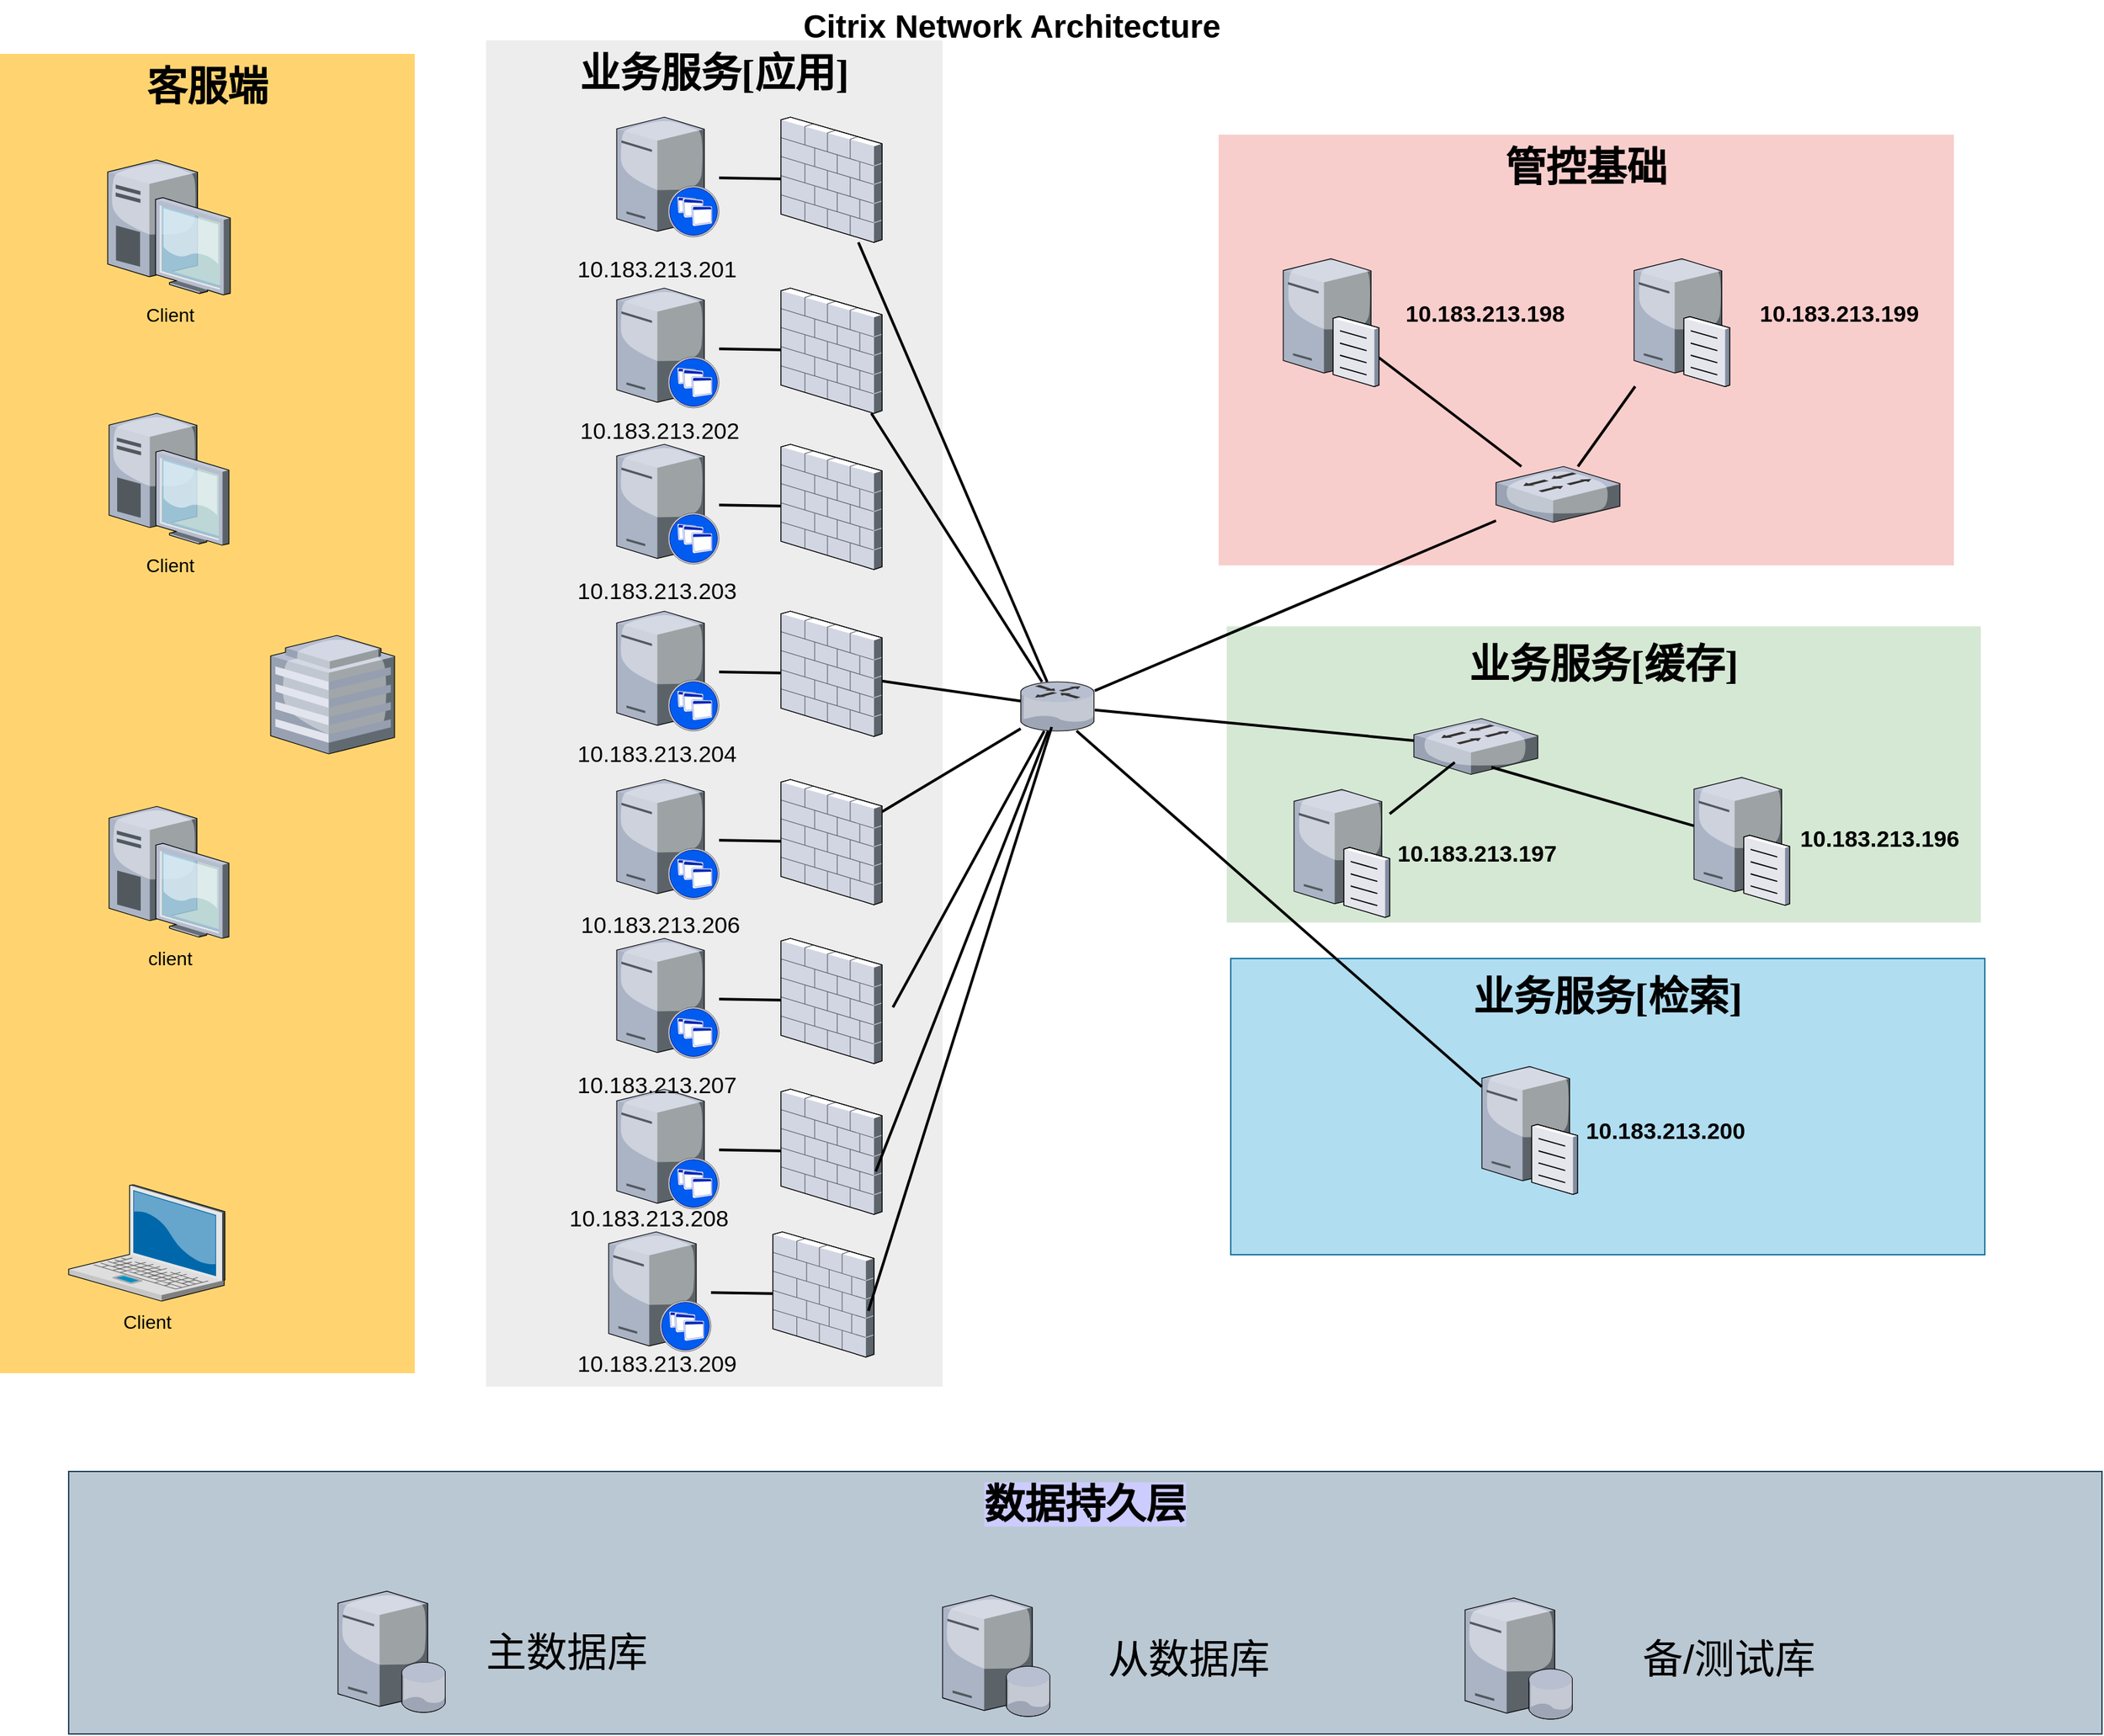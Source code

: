 <mxfile version="20.7.4" type="github">
  <diagram name="Page-1" id="e3a06f82-3646-2815-327d-82caf3d4e204">
    <mxGraphModel dx="2607" dy="1389" grid="1" gridSize="10" guides="1" tooltips="1" connect="1" arrows="1" fold="1" page="1" pageScale="1.5" pageWidth="1169" pageHeight="826" background="none" math="0" shadow="0">
      <root>
        <mxCell id="0" style=";html=1;" />
        <mxCell id="1" style=";html=1;" parent="0" />
        <mxCell id="6a7d8f32e03d9370-61" value="&lt;b&gt;&lt;font style=&quot;font-size: 30px;&quot;&gt;管控基础&lt;/font&gt;&lt;/b&gt;" style="whiteSpace=wrap;html=1;fillColor=#f8cecc;fontSize=14;strokeColor=none;verticalAlign=top;" parent="1" vertex="1">
          <mxGeometry x="1084" y="130" width="546" height="320" as="geometry" />
        </mxCell>
        <mxCell id="6a7d8f32e03d9370-60" value="&lt;p style=&quot;text-indent: 0pt; text-align: left; vertical-align: middle; line-height: 12pt;&quot; class=&quot;MsoNormal&quot;&gt;&lt;b style=&quot;font-size: 30px;&quot;&gt;&lt;font style=&quot;font-size: 30px;&quot;&gt;&lt;span style=&quot;font-family: 宋体;&quot;&gt;业务服务[&lt;/span&gt;&lt;/font&gt;&lt;/b&gt;&lt;b style=&quot;font-family: 宋体; background-color: initial; text-align: center;&quot;&gt;&lt;span style=&quot;font-size: 30px;&quot;&gt;缓存]&lt;/span&gt;&lt;/b&gt;&lt;/p&gt;" style="whiteSpace=wrap;html=1;fillColor=#d5e8d4;fontSize=14;strokeColor=none;verticalAlign=top;" parent="1" vertex="1">
          <mxGeometry x="1090" y="495.25" width="560" height="220" as="geometry" />
        </mxCell>
        <mxCell id="6a7d8f32e03d9370-59" value="&lt;b style=&quot;border-color: var(--border-color); text-align: left; font-size: 30px;&quot;&gt;&lt;font style=&quot;border-color: var(--border-color);&quot;&gt;&lt;span style=&quot;border-color: var(--border-color); font-family: 宋体;&quot;&gt;业务服务[应用&lt;/span&gt;&lt;/font&gt;&lt;/b&gt;&lt;b style=&quot;border-color: var(--border-color); background-color: initial; font-family: 宋体;&quot;&gt;&lt;span style=&quot;border-color: var(--border-color); font-size: 30px;&quot;&gt;]&lt;/span&gt;&lt;/b&gt;" style="whiteSpace=wrap;html=1;fillColor=#EDEDED;fontSize=14;strokeColor=none;verticalAlign=top;" parent="1" vertex="1">
          <mxGeometry x="540" y="60" width="339" height="1000" as="geometry" />
        </mxCell>
        <mxCell id="6a7d8f32e03d9370-57" value="&lt;div style=&quot;text-align: left;&quot;&gt;&lt;font face=&quot;宋体&quot;&gt;&lt;span style=&quot;font-size: 30px;&quot;&gt;&lt;b&gt;客服端&lt;/b&gt;&lt;/span&gt;&lt;/font&gt;&lt;/div&gt;" style="whiteSpace=wrap;html=1;fillColor=#FFD470;gradientColor=none;fontSize=14;strokeColor=none;verticalAlign=top;" parent="1" vertex="1">
          <mxGeometry x="179" y="70" width="308" height="980" as="geometry" />
        </mxCell>
        <mxCell id="6a7d8f32e03d9370-2" value="Client" style="verticalLabelPosition=bottom;aspect=fixed;html=1;verticalAlign=top;strokeColor=none;shape=mxgraph.citrix.laptop_2;fillColor=#66B2FF;gradientColor=#0066CC;fontSize=14;" parent="1" vertex="1">
          <mxGeometry x="230.0" y="910" width="116" height="86.5" as="geometry" />
        </mxCell>
        <mxCell id="6a7d8f32e03d9370-3" value="client" style="verticalLabelPosition=bottom;aspect=fixed;html=1;verticalAlign=top;strokeColor=none;shape=mxgraph.citrix.desktop;fillColor=#66B2FF;gradientColor=#0066CC;fontSize=14;" parent="1" vertex="1">
          <mxGeometry x="260.0" y="629" width="89" height="98" as="geometry" />
        </mxCell>
        <mxCell id="6a7d8f32e03d9370-4" value="Client" style="verticalLabelPosition=bottom;aspect=fixed;html=1;verticalAlign=top;strokeColor=none;shape=mxgraph.citrix.desktop;fillColor=#66B2FF;gradientColor=#0066CC;fontSize=14;" parent="1" vertex="1">
          <mxGeometry x="260.0" y="337.0" width="89" height="98" as="geometry" />
        </mxCell>
        <mxCell id="6a7d8f32e03d9370-5" value="Client" style="verticalLabelPosition=bottom;aspect=fixed;html=1;verticalAlign=top;strokeColor=none;shape=mxgraph.citrix.desktop;fillColor=#66B2FF;gradientColor=#0066CC;fontSize=14;" parent="1" vertex="1">
          <mxGeometry x="259" y="148.8" width="91" height="100.2" as="geometry" />
        </mxCell>
        <mxCell id="6a7d8f32e03d9370-39" style="edgeStyle=none;rounded=0;html=1;startSize=10;endSize=10;jettySize=auto;orthogonalLoop=1;fontSize=14;endArrow=none;endFill=0;strokeWidth=2;" parent="1" source="6a7d8f32e03d9370-8" target="6a7d8f32e03d9370-21" edge="1">
          <mxGeometry relative="1" as="geometry">
            <mxPoint x="737" y="760" as="targetPoint" />
          </mxGeometry>
        </mxCell>
        <mxCell id="6a7d8f32e03d9370-8" value="" style="verticalLabelPosition=bottom;aspect=fixed;html=1;verticalAlign=top;strokeColor=none;shape=mxgraph.citrix.xenapp_server;fillColor=#66B2FF;gradientColor=#0066CC;fontSize=14;" parent="1" vertex="1">
          <mxGeometry x="637.0" y="727" width="76" height="89" as="geometry" />
        </mxCell>
        <mxCell id="6a7d8f32e03d9370-40" style="edgeStyle=none;rounded=0;html=1;startSize=10;endSize=10;jettySize=auto;orthogonalLoop=1;fontSize=14;endArrow=none;endFill=0;strokeWidth=2;" parent="1" source="6a7d8f32e03d9370-9" target="6a7d8f32e03d9370-20" edge="1">
          <mxGeometry relative="1" as="geometry" />
        </mxCell>
        <mxCell id="6a7d8f32e03d9370-9" value="" style="verticalLabelPosition=bottom;aspect=fixed;html=1;verticalAlign=top;strokeColor=none;shape=mxgraph.citrix.xenapp_server;fillColor=#66B2FF;gradientColor=#0066CC;fontSize=14;" parent="1" vertex="1">
          <mxGeometry x="637.0" y="609" width="76" height="89" as="geometry" />
        </mxCell>
        <mxCell id="6a7d8f32e03d9370-41" style="edgeStyle=none;rounded=0;html=1;startSize=10;endSize=10;jettySize=auto;orthogonalLoop=1;fontSize=14;endArrow=none;endFill=0;strokeWidth=2;" parent="1" source="6a7d8f32e03d9370-10" target="6a7d8f32e03d9370-19" edge="1">
          <mxGeometry relative="1" as="geometry" />
        </mxCell>
        <mxCell id="6a7d8f32e03d9370-10" value="" style="verticalLabelPosition=bottom;aspect=fixed;html=1;verticalAlign=top;strokeColor=none;shape=mxgraph.citrix.xenapp_server;fillColor=#66B2FF;gradientColor=#0066CC;fontSize=14;" parent="1" vertex="1">
          <mxGeometry x="637.0" y="484" width="76" height="89" as="geometry" />
        </mxCell>
        <mxCell id="6a7d8f32e03d9370-42" style="edgeStyle=none;rounded=0;html=1;startSize=10;endSize=10;jettySize=auto;orthogonalLoop=1;fontSize=14;endArrow=none;endFill=0;strokeWidth=2;" parent="1" source="6a7d8f32e03d9370-11" target="6a7d8f32e03d9370-18" edge="1">
          <mxGeometry relative="1" as="geometry" />
        </mxCell>
        <mxCell id="6a7d8f32e03d9370-11" value="" style="verticalLabelPosition=bottom;aspect=fixed;html=1;verticalAlign=top;strokeColor=none;shape=mxgraph.citrix.xenapp_server;fillColor=#66B2FF;gradientColor=#0066CC;fontSize=14;" parent="1" vertex="1">
          <mxGeometry x="637.0" y="244" width="76" height="89" as="geometry" />
        </mxCell>
        <mxCell id="6a7d8f32e03d9370-43" style="edgeStyle=none;rounded=0;html=1;startSize=10;endSize=10;jettySize=auto;orthogonalLoop=1;fontSize=14;endArrow=none;endFill=0;strokeWidth=2;" parent="1" source="6a7d8f32e03d9370-12" target="6a7d8f32e03d9370-17" edge="1">
          <mxGeometry relative="1" as="geometry" />
        </mxCell>
        <mxCell id="6a7d8f32e03d9370-12" value="" style="verticalLabelPosition=bottom;aspect=fixed;html=1;verticalAlign=top;strokeColor=none;shape=mxgraph.citrix.xenapp_server;fillColor=#66B2FF;gradientColor=#0066CC;fontSize=14;" parent="1" vertex="1">
          <mxGeometry x="637.0" y="117" width="76" height="89" as="geometry" />
        </mxCell>
        <mxCell id="6a7d8f32e03d9370-52" style="edgeStyle=none;rounded=0;html=1;startSize=10;endSize=10;jettySize=auto;orthogonalLoop=1;fontSize=14;endArrow=none;endFill=0;strokeWidth=2;" parent="1" source="6a7d8f32e03d9370-13" target="6a7d8f32e03d9370-26" edge="1">
          <mxGeometry relative="1" as="geometry" />
        </mxCell>
        <mxCell id="6a7d8f32e03d9370-13" value="" style="verticalLabelPosition=bottom;aspect=fixed;html=1;verticalAlign=top;strokeColor=none;shape=mxgraph.citrix.router;fillColor=#66B2FF;gradientColor=#0066CC;fontSize=14;" parent="1" vertex="1">
          <mxGeometry x="937" y="536.5" width="55" height="36.5" as="geometry" />
        </mxCell>
        <mxCell id="6a7d8f32e03d9370-44" style="edgeStyle=none;rounded=0;html=1;startSize=10;endSize=10;jettySize=auto;orthogonalLoop=1;fontSize=14;endArrow=none;endFill=0;strokeWidth=2;" parent="1" source="6a7d8f32e03d9370-17" target="6a7d8f32e03d9370-13" edge="1">
          <mxGeometry relative="1" as="geometry" />
        </mxCell>
        <mxCell id="6a7d8f32e03d9370-17" value="" style="verticalLabelPosition=bottom;aspect=fixed;html=1;verticalAlign=top;strokeColor=none;shape=mxgraph.citrix.firewall;fillColor=#66B2FF;gradientColor=#0066CC;fontSize=14;" parent="1" vertex="1">
          <mxGeometry x="759" y="117" width="75" height="93" as="geometry" />
        </mxCell>
        <mxCell id="6a7d8f32e03d9370-45" style="edgeStyle=none;rounded=0;html=1;startSize=10;endSize=10;jettySize=auto;orthogonalLoop=1;fontSize=14;endArrow=none;endFill=0;strokeWidth=2;" parent="1" source="6a7d8f32e03d9370-18" target="6a7d8f32e03d9370-13" edge="1">
          <mxGeometry relative="1" as="geometry" />
        </mxCell>
        <mxCell id="6a7d8f32e03d9370-18" value="" style="verticalLabelPosition=bottom;aspect=fixed;html=1;verticalAlign=top;strokeColor=none;shape=mxgraph.citrix.firewall;fillColor=#66B2FF;gradientColor=#0066CC;fontSize=14;" parent="1" vertex="1">
          <mxGeometry x="759" y="244" width="75" height="93" as="geometry" />
        </mxCell>
        <mxCell id="6a7d8f32e03d9370-46" style="edgeStyle=none;rounded=0;html=1;startSize=10;endSize=10;jettySize=auto;orthogonalLoop=1;fontSize=14;endArrow=none;endFill=0;strokeWidth=2;" parent="1" source="6a7d8f32e03d9370-19" target="6a7d8f32e03d9370-13" edge="1">
          <mxGeometry relative="1" as="geometry" />
        </mxCell>
        <mxCell id="6a7d8f32e03d9370-19" value="" style="verticalLabelPosition=bottom;aspect=fixed;html=1;verticalAlign=top;strokeColor=none;shape=mxgraph.citrix.firewall;fillColor=#66B2FF;gradientColor=#0066CC;fontSize=14;" parent="1" vertex="1">
          <mxGeometry x="759" y="484" width="75" height="93" as="geometry" />
        </mxCell>
        <mxCell id="6a7d8f32e03d9370-47" style="edgeStyle=none;rounded=0;html=1;startSize=10;endSize=10;jettySize=auto;orthogonalLoop=1;fontSize=14;endArrow=none;endFill=0;strokeWidth=2;" parent="1" source="6a7d8f32e03d9370-20" target="6a7d8f32e03d9370-13" edge="1">
          <mxGeometry relative="1" as="geometry" />
        </mxCell>
        <mxCell id="6a7d8f32e03d9370-20" value="" style="verticalLabelPosition=bottom;aspect=fixed;html=1;verticalAlign=top;strokeColor=none;shape=mxgraph.citrix.firewall;fillColor=#66B2FF;gradientColor=#0066CC;fontSize=14;" parent="1" vertex="1">
          <mxGeometry x="759" y="609" width="75" height="93" as="geometry" />
        </mxCell>
        <mxCell id="6a7d8f32e03d9370-48" style="edgeStyle=none;rounded=0;html=1;startSize=10;endSize=10;jettySize=auto;orthogonalLoop=1;fontSize=14;endArrow=none;endFill=0;strokeWidth=2;exitX=1.108;exitY=0.551;exitDx=0;exitDy=0;exitPerimeter=0;" parent="1" source="6a7d8f32e03d9370-21" target="6a7d8f32e03d9370-13" edge="1">
          <mxGeometry relative="1" as="geometry" />
        </mxCell>
        <mxCell id="6a7d8f32e03d9370-21" value="" style="verticalLabelPosition=bottom;aspect=fixed;html=1;verticalAlign=top;strokeColor=none;shape=mxgraph.citrix.firewall;fillColor=#66B2FF;gradientColor=#0066CC;fontSize=14;" parent="1" vertex="1">
          <mxGeometry x="759" y="727" width="75" height="93" as="geometry" />
        </mxCell>
        <mxCell id="6a7d8f32e03d9370-24" value="" style="verticalLabelPosition=bottom;aspect=fixed;html=1;verticalAlign=top;strokeColor=none;shape=mxgraph.citrix.hq_enterprise;fillColor=#66B2FF;gradientColor=#0066CC;fontSize=14;" parent="1" vertex="1">
          <mxGeometry x="380" y="502" width="92" height="88" as="geometry" />
        </mxCell>
        <mxCell id="6a7d8f32e03d9370-53" style="edgeStyle=none;rounded=0;html=1;startSize=10;endSize=10;jettySize=auto;orthogonalLoop=1;fontSize=14;endArrow=none;endFill=0;strokeWidth=2;" parent="1" source="6a7d8f32e03d9370-26" target="AShqDRB2V2RO8msGJ4xt-2" edge="1">
          <mxGeometry relative="1" as="geometry">
            <mxPoint x="1234.498" y="409.0" as="targetPoint" />
          </mxGeometry>
        </mxCell>
        <mxCell id="6a7d8f32e03d9370-54" style="edgeStyle=none;rounded=0;html=1;startSize=10;endSize=10;jettySize=auto;orthogonalLoop=1;fontSize=14;endArrow=none;endFill=0;strokeWidth=2;" parent="1" source="6a7d8f32e03d9370-26" target="AShqDRB2V2RO8msGJ4xt-3" edge="1">
          <mxGeometry relative="1" as="geometry">
            <mxPoint x="1359" y="433.9" as="targetPoint" />
          </mxGeometry>
        </mxCell>
        <mxCell id="6a7d8f32e03d9370-26" value="" style="verticalLabelPosition=bottom;aspect=fixed;html=1;verticalAlign=top;strokeColor=none;shape=mxgraph.citrix.switch;fillColor=#66B2FF;gradientColor=#0066CC;fontSize=14;" parent="1" vertex="1">
          <mxGeometry x="1290" y="376.5" width="92" height="41.5" as="geometry" />
        </mxCell>
        <mxCell id="6a7d8f32e03d9370-62" value="Citrix Network Architecture" style="text;strokeColor=none;fillColor=none;html=1;fontSize=24;fontStyle=1;verticalAlign=middle;align=center;" parent="1" vertex="1">
          <mxGeometry x="499" y="30" width="861" height="40" as="geometry" />
        </mxCell>
        <mxCell id="AShqDRB2V2RO8msGJ4xt-2" value="" style="verticalLabelPosition=bottom;sketch=0;aspect=fixed;html=1;verticalAlign=top;align=center;outlineConnect=0;shape=mxgraph.citrix.file_server;labelBackgroundColor=none;" vertex="1" parent="1">
          <mxGeometry x="1132" y="220" width="71" height="97" as="geometry" />
        </mxCell>
        <mxCell id="AShqDRB2V2RO8msGJ4xt-3" value="" style="verticalLabelPosition=bottom;sketch=0;aspect=fixed;html=1;verticalAlign=top;strokeColor=none;align=center;outlineConnect=0;shape=mxgraph.citrix.file_server;" vertex="1" parent="1">
          <mxGeometry x="1392.5" y="220" width="71" height="97" as="geometry" />
        </mxCell>
        <mxCell id="AShqDRB2V2RO8msGJ4xt-8" value="10.183.213.198" style="text;strokeColor=none;align=center;fillColor=none;html=1;verticalAlign=middle;whiteSpace=wrap;rounded=0;labelBackgroundColor=none;fontSize=17;fontStyle=1" vertex="1" parent="1">
          <mxGeometry x="1217" y="249" width="130" height="30" as="geometry" />
        </mxCell>
        <mxCell id="AShqDRB2V2RO8msGJ4xt-11" value="10.183.213.199" style="text;strokeColor=none;align=center;fillColor=none;html=1;verticalAlign=middle;whiteSpace=wrap;rounded=0;labelBackgroundColor=none;fontSize=17;fontStyle=1" vertex="1" parent="1">
          <mxGeometry x="1480" y="249" width="130" height="30" as="geometry" />
        </mxCell>
        <mxCell id="AShqDRB2V2RO8msGJ4xt-13" value="&lt;b&gt;&lt;font style=&quot;font-size: 30px; background-color: rgb(204, 204, 255);&quot;&gt;数据持久层&lt;/font&gt;&lt;/b&gt;" style="whiteSpace=wrap;html=1;fontSize=14;verticalAlign=top;fillColor=#bac8d3;strokeColor=#23445d;" vertex="1" parent="1">
          <mxGeometry x="230" y="1123" width="1510" height="195" as="geometry" />
        </mxCell>
        <mxCell id="AShqDRB2V2RO8msGJ4xt-16" value="" style="verticalLabelPosition=bottom;sketch=0;aspect=fixed;html=1;verticalAlign=top;strokeColor=none;align=center;outlineConnect=0;shape=mxgraph.citrix.database_server;labelBackgroundColor=none;fontSize=30;" vertex="1" parent="1">
          <mxGeometry x="430" y="1212" width="80" height="90" as="geometry" />
        </mxCell>
        <mxCell id="AShqDRB2V2RO8msGJ4xt-17" value="" style="verticalLabelPosition=bottom;sketch=0;aspect=fixed;html=1;verticalAlign=top;strokeColor=none;align=center;outlineConnect=0;shape=mxgraph.citrix.database_server;labelBackgroundColor=none;fontSize=30;" vertex="1" parent="1">
          <mxGeometry x="1267" y="1217" width="80" height="90" as="geometry" />
        </mxCell>
        <mxCell id="AShqDRB2V2RO8msGJ4xt-18" value="" style="verticalLabelPosition=bottom;sketch=0;aspect=fixed;html=1;verticalAlign=top;strokeColor=none;align=center;outlineConnect=0;shape=mxgraph.citrix.database_server;labelBackgroundColor=none;fontSize=30;" vertex="1" parent="1">
          <mxGeometry x="879" y="1215" width="80" height="90" as="geometry" />
        </mxCell>
        <mxCell id="AShqDRB2V2RO8msGJ4xt-19" value="主数据库" style="text;strokeColor=none;align=center;fillColor=none;html=1;verticalAlign=middle;whiteSpace=wrap;rounded=0;labelBackgroundColor=none;fontSize=30;" vertex="1" parent="1">
          <mxGeometry x="530" y="1242" width="140" height="30" as="geometry" />
        </mxCell>
        <mxCell id="AShqDRB2V2RO8msGJ4xt-20" value="从数据库" style="text;strokeColor=none;align=center;fillColor=none;html=1;verticalAlign=middle;whiteSpace=wrap;rounded=0;labelBackgroundColor=none;fontSize=30;" vertex="1" parent="1">
          <mxGeometry x="992" y="1247" width="140" height="30" as="geometry" />
        </mxCell>
        <mxCell id="AShqDRB2V2RO8msGJ4xt-21" value="备/测试库" style="text;strokeColor=none;align=center;fillColor=none;html=1;verticalAlign=middle;whiteSpace=wrap;rounded=0;labelBackgroundColor=none;fontSize=30;" vertex="1" parent="1">
          <mxGeometry x="1392.5" y="1247" width="140" height="30" as="geometry" />
        </mxCell>
        <mxCell id="AShqDRB2V2RO8msGJ4xt-22" value="" style="verticalLabelPosition=bottom;sketch=0;aspect=fixed;html=1;verticalAlign=top;align=center;outlineConnect=0;shape=mxgraph.citrix.file_server;labelBackgroundColor=none;" vertex="1" parent="1">
          <mxGeometry x="1437" y="605.25" width="71" height="97" as="geometry" />
        </mxCell>
        <mxCell id="AShqDRB2V2RO8msGJ4xt-23" value="10.183.213.196" style="text;strokeColor=none;align=center;fillColor=none;html=1;verticalAlign=middle;whiteSpace=wrap;rounded=0;labelBackgroundColor=none;fontSize=17;fontStyle=1" vertex="1" parent="1">
          <mxGeometry x="1510" y="638.75" width="130" height="30" as="geometry" />
        </mxCell>
        <mxCell id="AShqDRB2V2RO8msGJ4xt-24" value="" style="verticalLabelPosition=bottom;sketch=0;aspect=fixed;html=1;verticalAlign=top;align=center;outlineConnect=0;shape=mxgraph.citrix.file_server;labelBackgroundColor=none;" vertex="1" parent="1">
          <mxGeometry x="1140" y="614.25" width="71" height="97" as="geometry" />
        </mxCell>
        <mxCell id="AShqDRB2V2RO8msGJ4xt-25" value="10.183.213.197" style="text;strokeColor=none;align=center;fillColor=none;html=1;verticalAlign=middle;whiteSpace=wrap;rounded=0;labelBackgroundColor=none;fontSize=17;fontStyle=1" vertex="1" parent="1">
          <mxGeometry x="1211" y="649.75" width="130" height="30" as="geometry" />
        </mxCell>
        <mxCell id="AShqDRB2V2RO8msGJ4xt-26" value="" style="verticalLabelPosition=bottom;aspect=fixed;html=1;verticalAlign=top;strokeColor=none;shape=mxgraph.citrix.switch;fillColor=#66B2FF;gradientColor=#0066CC;fontSize=14;" vertex="1" parent="1">
          <mxGeometry x="1229" y="563.75" width="92" height="41.5" as="geometry" />
        </mxCell>
        <mxCell id="AShqDRB2V2RO8msGJ4xt-29" style="edgeStyle=none;rounded=0;html=1;startSize=10;endSize=10;jettySize=auto;orthogonalLoop=1;fontSize=14;endArrow=none;endFill=0;strokeWidth=2;entryX=0.33;entryY=0.783;entryDx=0;entryDy=0;entryPerimeter=0;" edge="1" parent="1" source="AShqDRB2V2RO8msGJ4xt-24" target="AShqDRB2V2RO8msGJ4xt-26">
          <mxGeometry relative="1" as="geometry">
            <mxPoint x="1048" y="410.959" as="sourcePoint" />
            <mxPoint x="1300" y="595.25" as="targetPoint" />
          </mxGeometry>
        </mxCell>
        <mxCell id="AShqDRB2V2RO8msGJ4xt-30" style="edgeStyle=none;rounded=0;html=1;startSize=10;endSize=10;jettySize=auto;orthogonalLoop=1;fontSize=14;endArrow=none;endFill=0;strokeWidth=2;entryX=0.626;entryY=0.871;entryDx=0;entryDy=0;entryPerimeter=0;" edge="1" parent="1" source="AShqDRB2V2RO8msGJ4xt-22" target="AShqDRB2V2RO8msGJ4xt-26">
          <mxGeometry relative="1" as="geometry">
            <mxPoint x="1221.0" y="653.859" as="sourcePoint" />
            <mxPoint x="1327.56" y="597.156" as="targetPoint" />
          </mxGeometry>
        </mxCell>
        <mxCell id="AShqDRB2V2RO8msGJ4xt-32" style="edgeStyle=none;rounded=0;html=1;startSize=10;endSize=10;jettySize=auto;orthogonalLoop=1;fontSize=14;endArrow=none;endFill=0;strokeWidth=2;" edge="1" parent="1" source="6a7d8f32e03d9370-13" target="AShqDRB2V2RO8msGJ4xt-26">
          <mxGeometry relative="1" as="geometry">
            <mxPoint x="1038" y="605.709" as="sourcePoint" />
            <mxPoint x="1185.0" y="554.709" as="targetPoint" />
          </mxGeometry>
        </mxCell>
        <mxCell id="AShqDRB2V2RO8msGJ4xt-33" value="&lt;p style=&quot;text-indent: 0pt; text-align: left; vertical-align: middle; line-height: 12pt;&quot; class=&quot;MsoNormal&quot;&gt;&lt;b style=&quot;font-size: 30px;&quot;&gt;&lt;font style=&quot;font-size: 30px;&quot;&gt;&lt;span style=&quot;font-family: 宋体;&quot;&gt;业务服务[检索&lt;/span&gt;&lt;/font&gt;&lt;/b&gt;&lt;b style=&quot;font-family: 宋体; background-color: initial; text-align: center;&quot;&gt;&lt;span style=&quot;font-size: 30px;&quot;&gt;]&lt;/span&gt;&lt;/b&gt;&lt;/p&gt;" style="whiteSpace=wrap;html=1;fillColor=#b1ddf0;fontSize=14;strokeColor=#10739e;verticalAlign=top;" vertex="1" parent="1">
          <mxGeometry x="1093" y="742" width="560" height="220" as="geometry" />
        </mxCell>
        <mxCell id="AShqDRB2V2RO8msGJ4xt-34" value="" style="verticalLabelPosition=bottom;sketch=0;aspect=fixed;html=1;verticalAlign=top;align=center;outlineConnect=0;shape=mxgraph.citrix.file_server;labelBackgroundColor=none;" vertex="1" parent="1">
          <mxGeometry x="1279.5" y="820" width="71" height="97" as="geometry" />
        </mxCell>
        <mxCell id="AShqDRB2V2RO8msGJ4xt-35" value="10.183.213.200" style="text;strokeColor=none;align=center;fillColor=none;html=1;verticalAlign=middle;whiteSpace=wrap;rounded=0;labelBackgroundColor=none;fontSize=17;fontStyle=1" vertex="1" parent="1">
          <mxGeometry x="1350.5" y="855.5" width="130" height="30" as="geometry" />
        </mxCell>
        <mxCell id="AShqDRB2V2RO8msGJ4xt-39" style="edgeStyle=none;rounded=0;html=1;startSize=10;endSize=10;jettySize=auto;orthogonalLoop=1;fontSize=14;endArrow=none;endFill=0;strokeWidth=2;exitX=0.754;exitY=0.995;exitDx=0;exitDy=0;exitPerimeter=0;" edge="1" parent="1" source="6a7d8f32e03d9370-13" target="AShqDRB2V2RO8msGJ4xt-34">
          <mxGeometry relative="1" as="geometry">
            <mxPoint x="960" y="564" as="sourcePoint" />
            <mxPoint x="1246.579" y="573.75" as="targetPoint" />
          </mxGeometry>
        </mxCell>
        <mxCell id="AShqDRB2V2RO8msGJ4xt-40" style="edgeStyle=none;rounded=0;html=1;startSize=10;endSize=10;jettySize=auto;orthogonalLoop=1;fontSize=14;endArrow=none;endFill=0;strokeWidth=2;" edge="1" parent="1" source="AShqDRB2V2RO8msGJ4xt-41" target="AShqDRB2V2RO8msGJ4xt-42">
          <mxGeometry relative="1" as="geometry">
            <mxPoint x="737" y="872" as="targetPoint" />
          </mxGeometry>
        </mxCell>
        <mxCell id="AShqDRB2V2RO8msGJ4xt-41" value="" style="verticalLabelPosition=bottom;aspect=fixed;html=1;verticalAlign=top;strokeColor=none;shape=mxgraph.citrix.xenapp_server;fillColor=#66B2FF;gradientColor=#0066CC;fontSize=14;" vertex="1" parent="1">
          <mxGeometry x="637.0" y="839" width="76" height="89" as="geometry" />
        </mxCell>
        <mxCell id="AShqDRB2V2RO8msGJ4xt-42" value="" style="verticalLabelPosition=bottom;aspect=fixed;html=1;verticalAlign=top;strokeColor=none;shape=mxgraph.citrix.firewall;fillColor=#66B2FF;gradientColor=#0066CC;fontSize=14;" vertex="1" parent="1">
          <mxGeometry x="759" y="839" width="75" height="93" as="geometry" />
        </mxCell>
        <mxCell id="AShqDRB2V2RO8msGJ4xt-46" style="edgeStyle=none;rounded=0;html=1;startSize=10;endSize=10;jettySize=auto;orthogonalLoop=1;fontSize=14;endArrow=none;endFill=0;strokeWidth=2;" edge="1" parent="1" source="AShqDRB2V2RO8msGJ4xt-47" target="AShqDRB2V2RO8msGJ4xt-48">
          <mxGeometry relative="1" as="geometry" />
        </mxCell>
        <mxCell id="AShqDRB2V2RO8msGJ4xt-47" value="" style="verticalLabelPosition=bottom;aspect=fixed;html=1;verticalAlign=top;strokeColor=none;shape=mxgraph.citrix.xenapp_server;fillColor=#66B2FF;gradientColor=#0066CC;fontSize=14;" vertex="1" parent="1">
          <mxGeometry x="637.0" y="360" width="76" height="89" as="geometry" />
        </mxCell>
        <mxCell id="AShqDRB2V2RO8msGJ4xt-48" value="" style="verticalLabelPosition=bottom;aspect=fixed;html=1;verticalAlign=top;strokeColor=none;shape=mxgraph.citrix.firewall;fillColor=#66B2FF;gradientColor=#0066CC;fontSize=14;" vertex="1" parent="1">
          <mxGeometry x="759" y="360" width="75" height="93" as="geometry" />
        </mxCell>
        <mxCell id="AShqDRB2V2RO8msGJ4xt-49" style="edgeStyle=none;rounded=0;html=1;startSize=10;endSize=10;jettySize=auto;orthogonalLoop=1;fontSize=14;endArrow=none;endFill=0;strokeWidth=2;" edge="1" parent="1" source="AShqDRB2V2RO8msGJ4xt-50" target="AShqDRB2V2RO8msGJ4xt-51">
          <mxGeometry relative="1" as="geometry">
            <mxPoint x="731" y="978" as="targetPoint" />
          </mxGeometry>
        </mxCell>
        <mxCell id="AShqDRB2V2RO8msGJ4xt-50" value="" style="verticalLabelPosition=bottom;aspect=fixed;html=1;verticalAlign=top;strokeColor=none;shape=mxgraph.citrix.xenapp_server;fillColor=#66B2FF;gradientColor=#0066CC;fontSize=14;" vertex="1" parent="1">
          <mxGeometry x="631.0" y="945" width="76" height="89" as="geometry" />
        </mxCell>
        <mxCell id="AShqDRB2V2RO8msGJ4xt-51" value="" style="verticalLabelPosition=bottom;aspect=fixed;html=1;verticalAlign=top;strokeColor=none;shape=mxgraph.citrix.firewall;fillColor=#66B2FF;gradientColor=#0066CC;fontSize=14;" vertex="1" parent="1">
          <mxGeometry x="753" y="945" width="75" height="93" as="geometry" />
        </mxCell>
        <mxCell id="AShqDRB2V2RO8msGJ4xt-52" style="edgeStyle=none;rounded=0;html=1;startSize=10;endSize=10;jettySize=auto;orthogonalLoop=1;fontSize=14;endArrow=none;endFill=0;strokeWidth=2;exitX=0.938;exitY=0.657;exitDx=0;exitDy=0;exitPerimeter=0;" edge="1" parent="1" source="AShqDRB2V2RO8msGJ4xt-42" target="6a7d8f32e03d9370-13">
          <mxGeometry relative="1" as="geometry">
            <mxPoint x="842.212" y="737" as="sourcePoint" />
            <mxPoint x="960.484" y="583" as="targetPoint" />
          </mxGeometry>
        </mxCell>
        <mxCell id="AShqDRB2V2RO8msGJ4xt-53" style="edgeStyle=none;rounded=0;html=1;startSize=10;endSize=10;jettySize=auto;orthogonalLoop=1;fontSize=14;endArrow=none;endFill=0;strokeWidth=2;exitX=0.945;exitY=0.631;exitDx=0;exitDy=0;exitPerimeter=0;" edge="1" parent="1" source="AShqDRB2V2RO8msGJ4xt-51">
          <mxGeometry relative="1" as="geometry">
            <mxPoint x="839.35" y="910.101" as="sourcePoint" />
            <mxPoint x="960" y="570" as="targetPoint" />
          </mxGeometry>
        </mxCell>
        <mxCell id="AShqDRB2V2RO8msGJ4xt-55" value="&lt;font style=&quot;font-size: 17px;&quot;&gt;10.183.213.201&lt;/font&gt;" style="text;align=center;html=1;verticalAlign=middle;whiteSpace=wrap;rounded=0;labelBackgroundColor=none;fontSize=30;" vertex="1" parent="1">
          <mxGeometry x="637" y="210" width="60" height="30" as="geometry" />
        </mxCell>
        <mxCell id="AShqDRB2V2RO8msGJ4xt-57" value="&lt;font style=&quot;font-size: 17px;&quot;&gt;10.183.213.202&lt;/font&gt;" style="text;align=center;html=1;verticalAlign=middle;whiteSpace=wrap;rounded=0;labelBackgroundColor=none;fontSize=30;" vertex="1" parent="1">
          <mxGeometry x="639" y="330" width="60" height="30" as="geometry" />
        </mxCell>
        <mxCell id="AShqDRB2V2RO8msGJ4xt-58" value="&lt;font style=&quot;font-size: 17px;&quot;&gt;10.183.213.203&lt;/font&gt;" style="text;align=center;html=1;verticalAlign=middle;whiteSpace=wrap;rounded=0;labelBackgroundColor=none;fontSize=30;" vertex="1" parent="1">
          <mxGeometry x="637" y="449" width="60" height="30" as="geometry" />
        </mxCell>
        <mxCell id="AShqDRB2V2RO8msGJ4xt-59" value="&lt;font style=&quot;font-size: 17px;&quot;&gt;10.183.213.204&lt;/font&gt;" style="text;align=center;html=1;verticalAlign=middle;whiteSpace=wrap;rounded=0;labelBackgroundColor=none;fontSize=30;" vertex="1" parent="1">
          <mxGeometry x="637" y="569.5" width="60" height="30" as="geometry" />
        </mxCell>
        <mxCell id="AShqDRB2V2RO8msGJ4xt-60" value="&lt;font style=&quot;font-size: 17px;&quot;&gt;10.183.213.206&lt;/font&gt;" style="text;align=center;html=1;verticalAlign=middle;whiteSpace=wrap;rounded=0;labelBackgroundColor=none;fontSize=30;" vertex="1" parent="1">
          <mxGeometry x="639" y="697" width="61" height="30" as="geometry" />
        </mxCell>
        <mxCell id="AShqDRB2V2RO8msGJ4xt-61" value="&lt;font style=&quot;font-size: 17px;&quot;&gt;10.183.213.207&lt;/font&gt;" style="text;align=center;html=1;verticalAlign=middle;whiteSpace=wrap;rounded=0;labelBackgroundColor=none;fontSize=30;" vertex="1" parent="1">
          <mxGeometry x="637" y="816" width="60" height="30" as="geometry" />
        </mxCell>
        <mxCell id="AShqDRB2V2RO8msGJ4xt-62" value="&lt;font style=&quot;font-size: 17px;&quot;&gt;10.183.213.208&lt;/font&gt;" style="text;align=center;html=1;verticalAlign=middle;whiteSpace=wrap;rounded=0;labelBackgroundColor=none;fontSize=30;" vertex="1" parent="1">
          <mxGeometry x="631" y="915" width="60" height="30" as="geometry" />
        </mxCell>
        <mxCell id="AShqDRB2V2RO8msGJ4xt-63" value="&lt;font style=&quot;font-size: 17px;&quot;&gt;10.183.213.209&lt;/font&gt;" style="text;align=center;html=1;verticalAlign=middle;whiteSpace=wrap;rounded=0;labelBackgroundColor=none;fontSize=30;" vertex="1" parent="1">
          <mxGeometry x="637" y="1023" width="60" height="30" as="geometry" />
        </mxCell>
      </root>
    </mxGraphModel>
  </diagram>
</mxfile>
